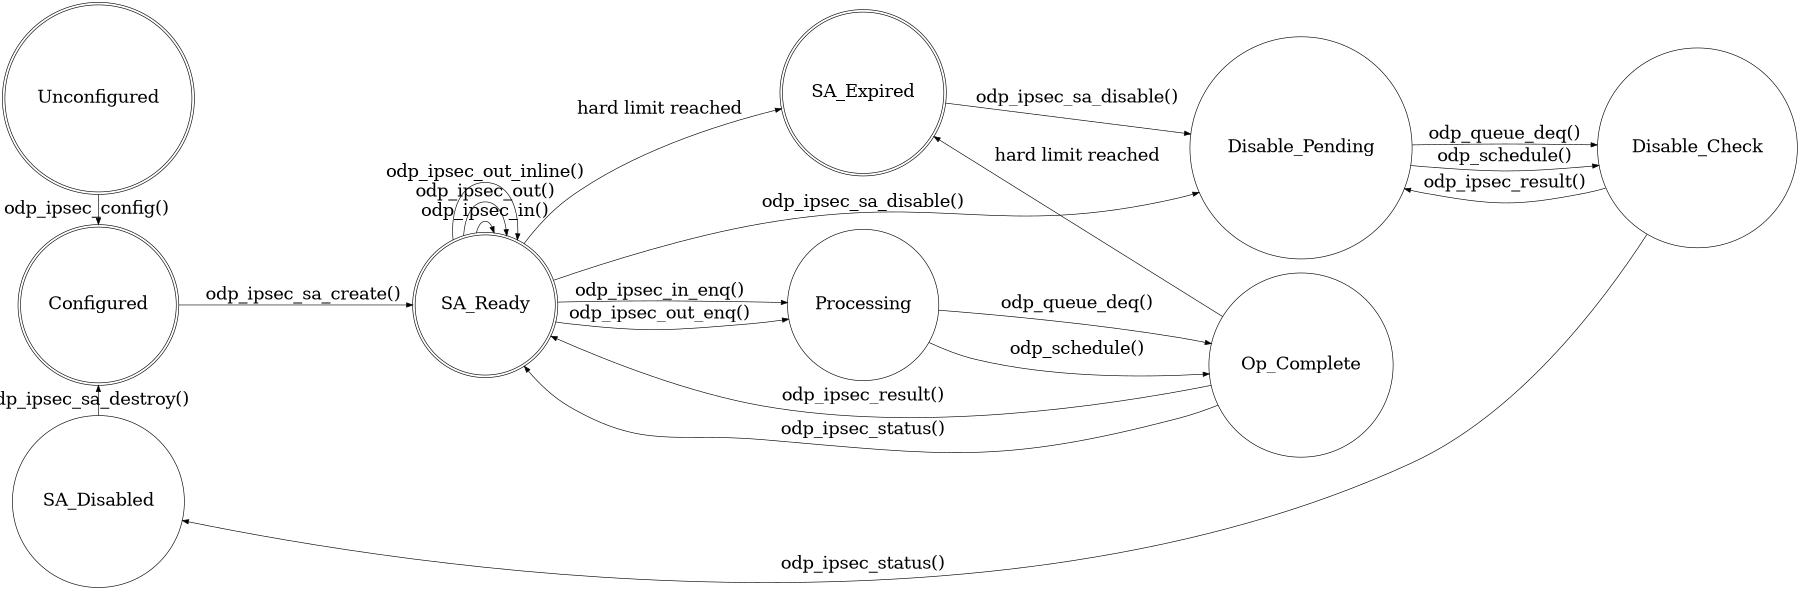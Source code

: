 digraph ipsec_state_machine {
	rankdir=LR;
	size="12,12";
	node [fontsize=28];
	edge [fontsize=28];
	node [shape=doublecircle]; Unconfigured Configured SA_Ready SA_Expired;
	node [shape=circle];
	Unconfigured -> Configured [label="odp_ipsec_config()"
				   constraint=false];
	Configured -> SA_Ready [label="odp_ipsec_sa_create()"];
	SA_Ready -> Disable_Pending [label="odp_ipsec_sa_disable()"];
	Disable_Pending -> Disable_Check [label="odp_queue_deq()"];
	Disable_Pending -> Disable_Check [label="odp_schedule()"];
	SA_Disabled -> Configured [label="odp_ipsec_sa_destroy()"
				  constraint=false];
	SA_Ready -> Processing [label="odp_ipsec_in_enq()"];
	SA_Ready -> Processing [label="odp_ipsec_out_enq()"];
	Processing -> Op_Complete [label="odp_queue_deq()"];
	Processing -> Op_Complete [label="odp_schedule()"];
	Op_Complete -> SA_Expired [label="hard limit reached" constraint=false];
	SA_Ready -> SA_Ready [label="odp_ipsec_in()"];
	SA_Ready -> SA_Ready [label="odp_ipsec_out()"];
	SA_Ready -> SA_Ready [label="odp_ipsec_out_inline()"];
	SA_Ready -> SA_Expired [label="hard limit reached"];
	Op_Complete -> SA_Ready [label="odp_ipsec_result()"]
	Op_Complete -> SA_Ready [label="odp_ipsec_status()"]
	Disable_Check -> SA_Disabled [label="odp_ipsec_status()"
				     constraint=false];
	Disable_Check -> Disable_Pending [label="odp_ipsec_result()"
					 constraint=false];
	SA_Expired -> Disable_Pending [label="odp_ipsec_sa_disable()"];
}
